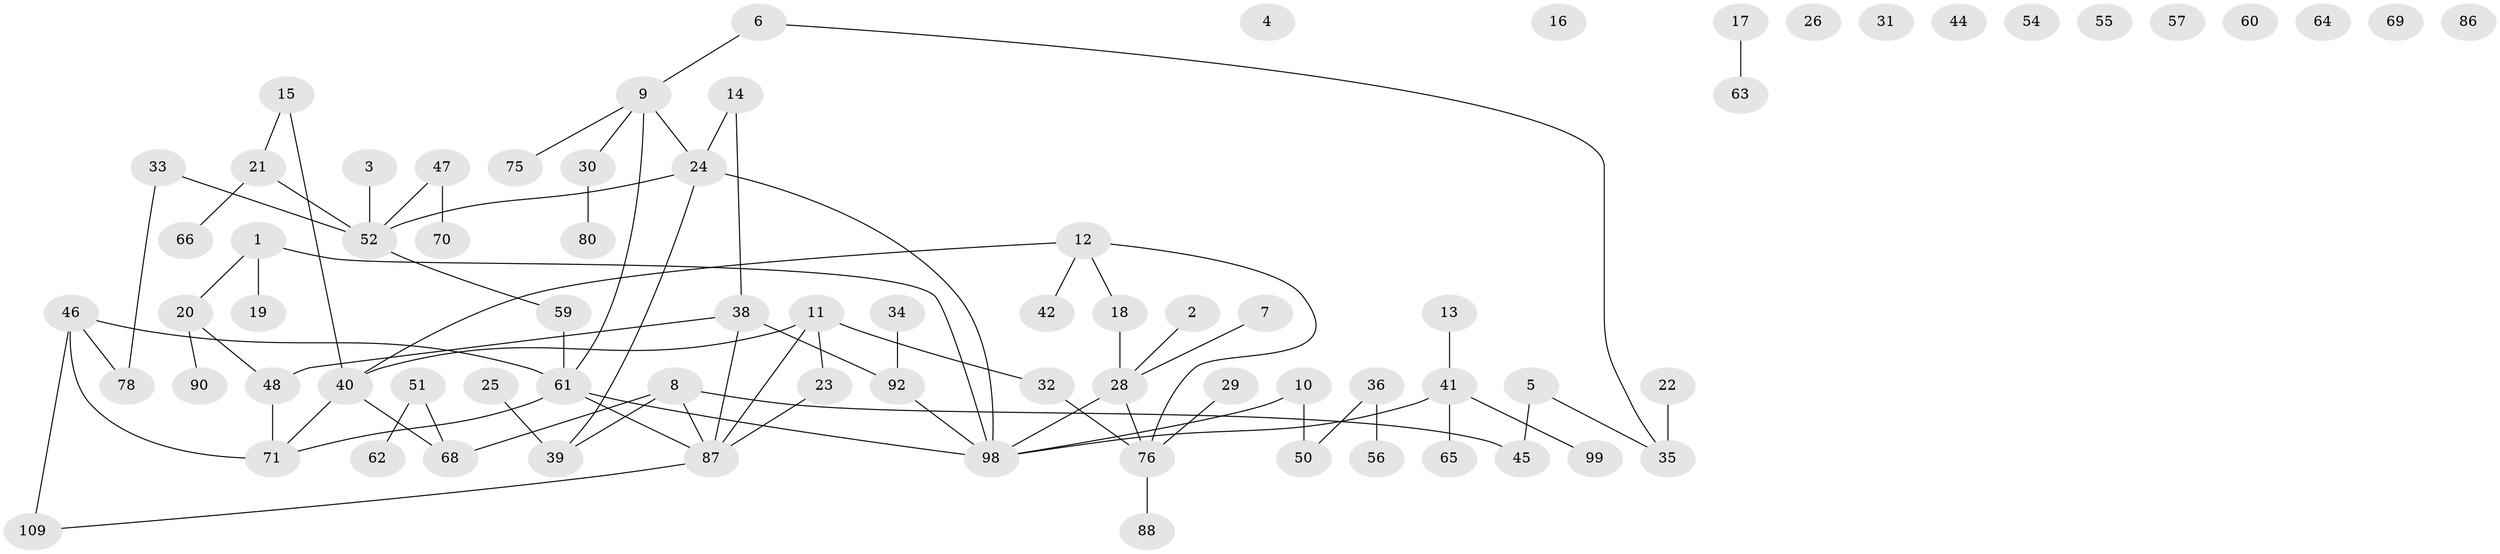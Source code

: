 // Generated by graph-tools (version 1.1) at 2025/23/03/03/25 07:23:27]
// undirected, 76 vertices, 80 edges
graph export_dot {
graph [start="1"]
  node [color=gray90,style=filled];
  1 [super="+104"];
  2;
  3;
  4;
  5 [super="+84"];
  6 [super="+27"];
  7;
  8 [super="+107"];
  9 [super="+91"];
  10 [super="+53"];
  11 [super="+83"];
  12 [super="+105"];
  13;
  14;
  15;
  16;
  17;
  18 [super="+85"];
  19;
  20 [super="+67"];
  21 [super="+43"];
  22;
  23 [super="+37"];
  24 [super="+81"];
  25;
  26;
  28 [super="+106"];
  29;
  30 [super="+96"];
  31;
  32;
  33;
  34 [super="+95"];
  35 [super="+72"];
  36 [super="+49"];
  38 [super="+108"];
  39 [super="+89"];
  40 [super="+102"];
  41 [super="+103"];
  42;
  44;
  45 [super="+58"];
  46 [super="+97"];
  47;
  48;
  50 [super="+79"];
  51 [super="+74"];
  52 [super="+93"];
  54;
  55;
  56;
  57;
  59;
  60;
  61 [super="+73"];
  62;
  63 [super="+101"];
  64;
  65 [super="+100"];
  66;
  68;
  69;
  70;
  71 [super="+77"];
  75;
  76 [super="+82"];
  78;
  80;
  86;
  87 [super="+94"];
  88;
  90;
  92;
  98;
  99;
  109;
  1 -- 19;
  1 -- 20;
  1 -- 98;
  2 -- 28;
  3 -- 52;
  5 -- 35;
  5 -- 45;
  6 -- 9;
  6 -- 35;
  7 -- 28;
  8 -- 39;
  8 -- 87;
  8 -- 68;
  8 -- 45;
  9 -- 24;
  9 -- 30;
  9 -- 75;
  9 -- 61;
  10 -- 98;
  10 -- 50;
  11 -- 32;
  11 -- 23;
  11 -- 87;
  11 -- 40;
  12 -- 18;
  12 -- 42;
  12 -- 40;
  12 -- 76;
  13 -- 41;
  14 -- 38;
  14 -- 24;
  15 -- 40;
  15 -- 21;
  17 -- 63;
  18 -- 28;
  20 -- 90;
  20 -- 48;
  21 -- 66;
  21 -- 52;
  22 -- 35;
  23 -- 87;
  24 -- 39;
  24 -- 98;
  24 -- 52;
  25 -- 39 [weight=2];
  28 -- 76;
  28 -- 98;
  29 -- 76;
  30 -- 80;
  32 -- 76;
  33 -- 78;
  33 -- 52;
  34 -- 92;
  36 -- 56;
  36 -- 50;
  38 -- 48;
  38 -- 87;
  38 -- 92;
  40 -- 68;
  40 -- 71;
  41 -- 65 [weight=2];
  41 -- 98;
  41 -- 99;
  46 -- 61;
  46 -- 78;
  46 -- 109 [weight=2];
  46 -- 71;
  47 -- 70;
  47 -- 52;
  48 -- 71;
  51 -- 68;
  51 -- 62;
  52 -- 59;
  59 -- 61 [weight=2];
  61 -- 98;
  61 -- 71;
  61 -- 87;
  76 -- 88;
  87 -- 109;
  92 -- 98;
}
